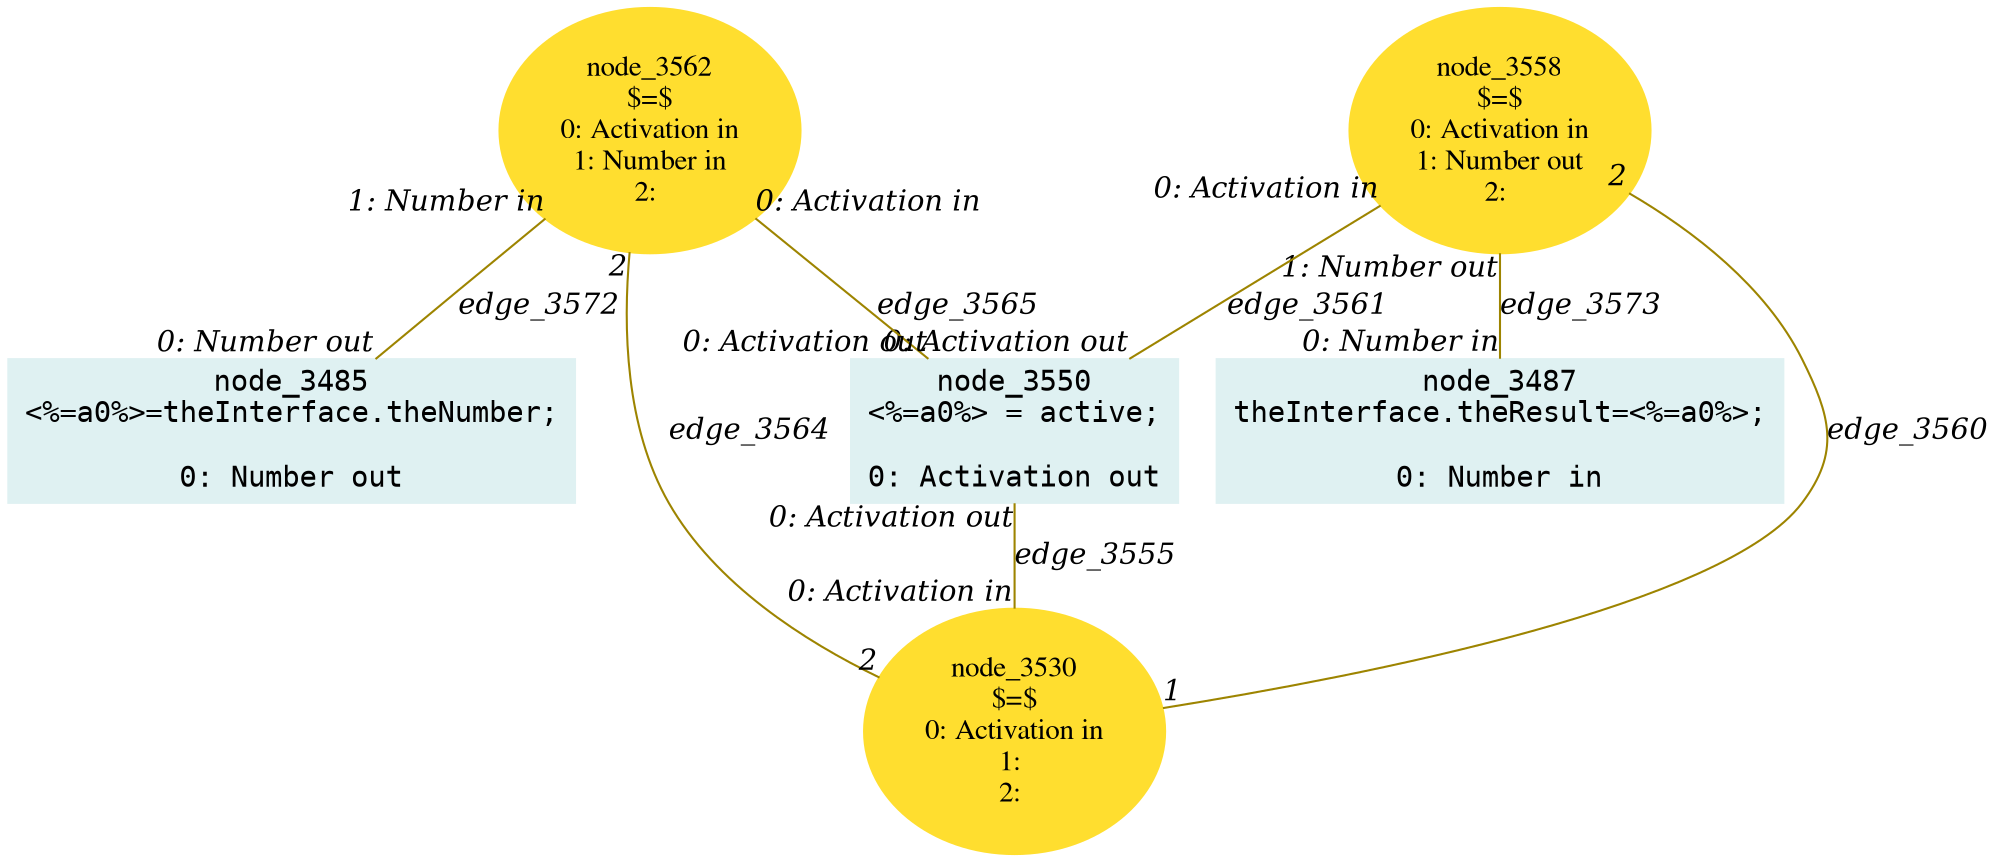 digraph g{node_3485 [shape="box", style="filled", color="#dff1f2", fontname="Courier", label="node_3485
<%=a0%>=theInterface.theNumber;

0: Number out" ]
node_3487 [shape="box", style="filled", color="#dff1f2", fontname="Courier", label="node_3487
theInterface.theResult=<%=a0%>;

0: Number in" ]
node_3530 [shape="ellipse", style="filled", color="#ffde2f", fontname="Times", label="node_3530
$=$
0: Activation in
1: 
2: " ]
node_3550 [shape="box", style="filled", color="#dff1f2", fontname="Courier", label="node_3550
<%=a0%> = active;

0: Activation out" ]
node_3558 [shape="ellipse", style="filled", color="#ffde2f", fontname="Times", label="node_3558
$=$
0: Activation in
1: Number out
2: " ]
node_3562 [shape="ellipse", style="filled", color="#ffde2f", fontname="Times", label="node_3562
$=$
0: Activation in
1: Number in
2: " ]
node_3550 -> node_3530 [dir=none, arrowHead=none, fontname="Times-Italic", arrowsize=1, color="#9d8400", label="edge_3555",  headlabel="0: Activation in", taillabel="0: Activation out" ]
node_3558 -> node_3530 [dir=none, arrowHead=none, fontname="Times-Italic", arrowsize=1, color="#9d8400", label="edge_3560",  headlabel="1", taillabel="2" ]
node_3558 -> node_3550 [dir=none, arrowHead=none, fontname="Times-Italic", arrowsize=1, color="#9d8400", label="edge_3561",  headlabel="0: Activation out", taillabel="0: Activation in" ]
node_3562 -> node_3530 [dir=none, arrowHead=none, fontname="Times-Italic", arrowsize=1, color="#9d8400", label="edge_3564",  headlabel="2", taillabel="2" ]
node_3562 -> node_3550 [dir=none, arrowHead=none, fontname="Times-Italic", arrowsize=1, color="#9d8400", label="edge_3565",  headlabel="0: Activation out", taillabel="0: Activation in" ]
node_3562 -> node_3485 [dir=none, arrowHead=none, fontname="Times-Italic", arrowsize=1, color="#9d8400", label="edge_3572",  headlabel="0: Number out", taillabel="1: Number in" ]
node_3558 -> node_3487 [dir=none, arrowHead=none, fontname="Times-Italic", arrowsize=1, color="#9d8400", label="edge_3573",  headlabel="0: Number in", taillabel="1: Number out" ]
}